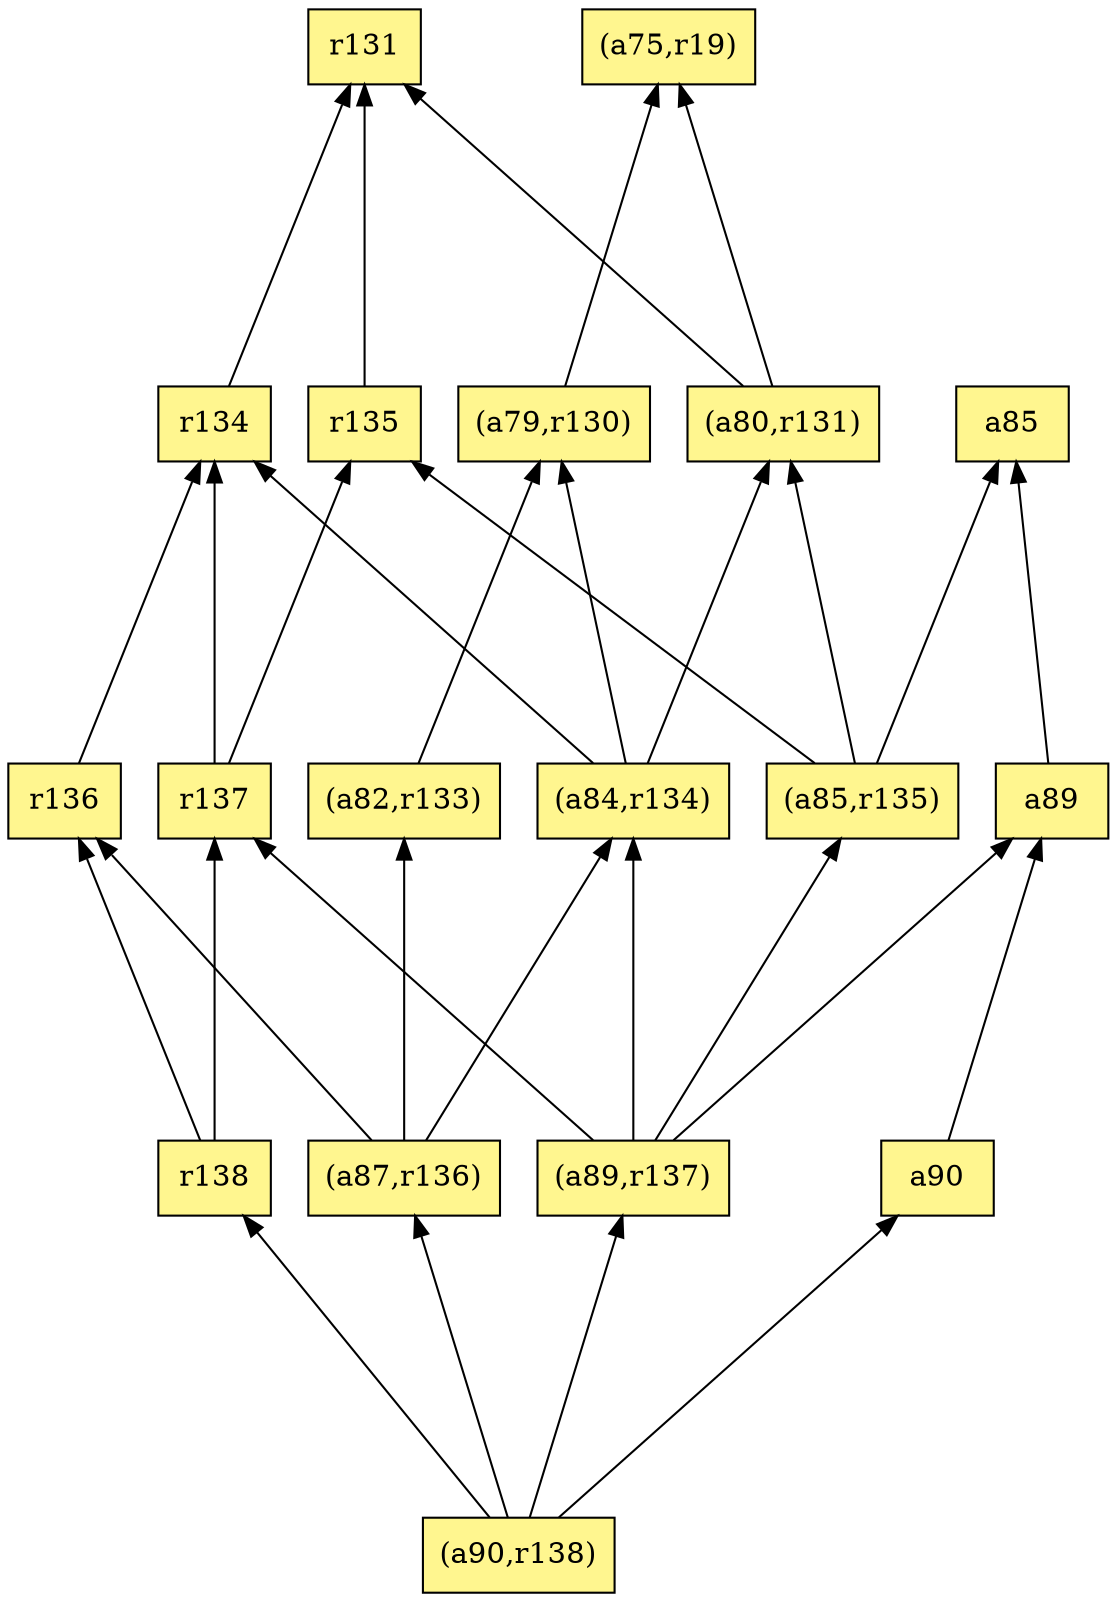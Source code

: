 digraph G {
rankdir=BT;ranksep="2.0";
"r131" [shape=record,fillcolor=khaki1,style=filled,label="{r131}"];
"r138" [shape=record,fillcolor=khaki1,style=filled,label="{r138}"];
"r135" [shape=record,fillcolor=khaki1,style=filled,label="{r135}"];
"(a82,r133)" [shape=record,fillcolor=khaki1,style=filled,label="{(a82,r133)}"];
"a85" [shape=record,fillcolor=khaki1,style=filled,label="{a85}"];
"(a84,r134)" [shape=record,fillcolor=khaki1,style=filled,label="{(a84,r134)}"];
"(a89,r137)" [shape=record,fillcolor=khaki1,style=filled,label="{(a89,r137)}"];
"(a79,r130)" [shape=record,fillcolor=khaki1,style=filled,label="{(a79,r130)}"];
"(a90,r138)" [shape=record,fillcolor=khaki1,style=filled,label="{(a90,r138)}"];
"r136" [shape=record,fillcolor=khaki1,style=filled,label="{r136}"];
"(a85,r135)" [shape=record,fillcolor=khaki1,style=filled,label="{(a85,r135)}"];
"r137" [shape=record,fillcolor=khaki1,style=filled,label="{r137}"];
"a90" [shape=record,fillcolor=khaki1,style=filled,label="{a90}"];
"(a87,r136)" [shape=record,fillcolor=khaki1,style=filled,label="{(a87,r136)}"];
"r134" [shape=record,fillcolor=khaki1,style=filled,label="{r134}"];
"(a80,r131)" [shape=record,fillcolor=khaki1,style=filled,label="{(a80,r131)}"];
"(a75,r19)" [shape=record,fillcolor=khaki1,style=filled,label="{(a75,r19)}"];
"a89" [shape=record,fillcolor=khaki1,style=filled,label="{a89}"];
"r138" -> "r136"
"r138" -> "r137"
"r135" -> "r131"
"(a82,r133)" -> "(a79,r130)"
"(a84,r134)" -> "r134"
"(a84,r134)" -> "(a79,r130)"
"(a84,r134)" -> "(a80,r131)"
"(a89,r137)" -> "(a85,r135)"
"(a89,r137)" -> "r137"
"(a89,r137)" -> "(a84,r134)"
"(a89,r137)" -> "a89"
"(a79,r130)" -> "(a75,r19)"
"(a90,r138)" -> "r138"
"(a90,r138)" -> "a90"
"(a90,r138)" -> "(a87,r136)"
"(a90,r138)" -> "(a89,r137)"
"r136" -> "r134"
"(a85,r135)" -> "a85"
"(a85,r135)" -> "r135"
"(a85,r135)" -> "(a80,r131)"
"r137" -> "r134"
"r137" -> "r135"
"a90" -> "a89"
"(a87,r136)" -> "r136"
"(a87,r136)" -> "(a82,r133)"
"(a87,r136)" -> "(a84,r134)"
"r134" -> "r131"
"(a80,r131)" -> "r131"
"(a80,r131)" -> "(a75,r19)"
"a89" -> "a85"
}
